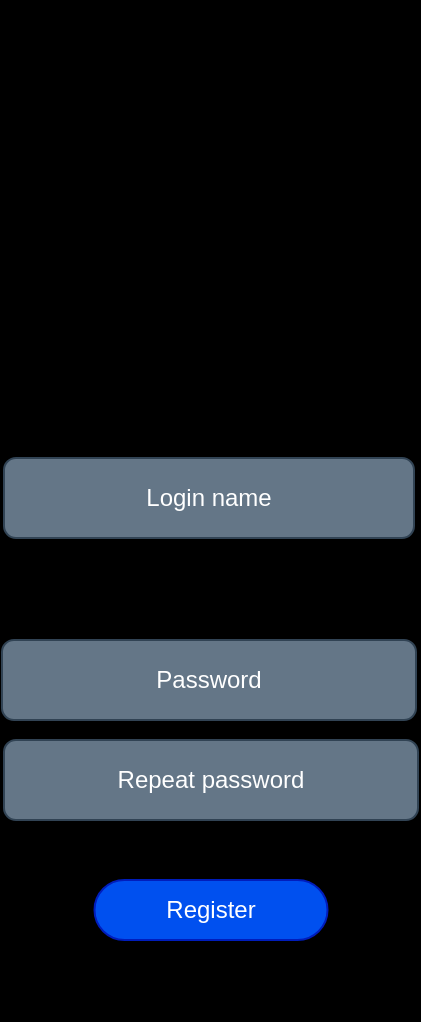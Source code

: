 <mxfile version="19.0.3" type="device" pages="10"><diagram name="Register" id="f1b7ffb7-ca1e-a977-7cf5-a751b3c06c05"><mxGraphModel dx="2060" dy="1215" grid="0" gridSize="10" guides="1" tooltips="1" connect="1" arrows="1" fold="1" page="1" pageScale="1" pageWidth="290" pageHeight="637" background="#000000" math="0" shadow="0"><root><mxCell id="0"/><mxCell id="1" parent="0"/><mxCell id="4VaZfVNY3p9kfG_pvs17-61" value="Login name" style="rounded=1;whiteSpace=wrap;html=1;fillColor=#647687;fontColor=#ffffff;strokeColor=#314354;" parent="1" vertex="1"><mxGeometry x="43" y="279" width="205" height="40" as="geometry"/></mxCell><UserObject label="" link="https://www.iconfinder.com/icons/5986146/check_checklist_coronavirus_document_list_icon" id="4VaZfVNY3p9kfG_pvs17-62"><mxCell style="shape=image;verticalLabelPosition=bottom;labelBackgroundColor=default;verticalAlign=top;aspect=fixed;imageAspect=0;image=https://cdn0.iconfinder.com/data/icons/coronavirus-33/512/checklist-check-list-document-coronavirus-512.png;" parent="1" vertex="1"><mxGeometry x="75" y="50" width="140" height="140" as="geometry"/></mxCell></UserObject><mxCell id="4VaZfVNY3p9kfG_pvs17-63" value="Register account" style="text;html=1;align=center;verticalAlign=middle;resizable=0;points=[];autosize=1;strokeColor=none;fillColor=none;fontSize=24;" parent="1" vertex="1"><mxGeometry x="45" y="235" width="200" height="30" as="geometry"/></mxCell><mxCell id="4VaZfVNY3p9kfG_pvs17-64" value="Password" style="rounded=1;whiteSpace=wrap;html=1;fillColor=#647687;fontColor=#ffffff;strokeColor=#314354;" parent="1" vertex="1"><mxGeometry x="42" y="370" width="207" height="40" as="geometry"/></mxCell><mxCell id="4VaZfVNY3p9kfG_pvs17-65" value="Repeat password" style="rounded=1;whiteSpace=wrap;html=1;fillColor=#647687;fontColor=#ffffff;strokeColor=#314354;" parent="1" vertex="1"><mxGeometry x="43" y="420" width="207" height="40" as="geometry"/></mxCell><UserObject label="Already a member?" link="data:page/id,wqAZVutIdEErJRL58V77" id="wTvUxpb9cQaAkXW8BCd3-1"><mxCell style="text;html=1;align=center;verticalAlign=middle;resizable=0;points=[];autosize=1;strokeColor=none;fillColor=none;" parent="1" vertex="1"><mxGeometry x="86.5" y="540" width="120" height="20" as="geometry"/></mxCell></UserObject><UserObject label="Register" link="data:page/id,82uY0OZjLewCSGIRpiWL" id="6vusAtVI9ezJtEnh0tRu-1"><mxCell style="rounded=1;whiteSpace=wrap;html=1;glass=0;fontSize=12;arcSize=50;fillColor=#0050ef;strokeColor=#001DBC;fontColor=#ffffff;" parent="1" vertex="1"><mxGeometry x="88.25" y="490" width="116.5" height="30" as="geometry"/></mxCell></UserObject></root></mxGraphModel></diagram><diagram name="Login" id="wqAZVutIdEErJRL58V77"><mxGraphModel dx="2060" dy="1215" grid="0" gridSize="10" guides="1" tooltips="1" connect="1" arrows="1" fold="1" page="1" pageScale="1" pageWidth="290" pageHeight="637" background="#000000" math="0" shadow="0"><root><mxCell id="S3-SkNArhUhjxra1xz4Y-0"/><mxCell id="S3-SkNArhUhjxra1xz4Y-1" parent="S3-SkNArhUhjxra1xz4Y-0"/><mxCell id="S3-SkNArhUhjxra1xz4Y-2" value="Login name" style="rounded=1;whiteSpace=wrap;html=1;fillColor=#647687;fontColor=#ffffff;strokeColor=#314354;" parent="S3-SkNArhUhjxra1xz4Y-1" vertex="1"><mxGeometry x="43" y="279" width="205" height="40" as="geometry"/></mxCell><UserObject label="" link="https://www.iconfinder.com/icons/5986146/check_checklist_coronavirus_document_list_icon" id="S3-SkNArhUhjxra1xz4Y-3"><mxCell style="shape=image;verticalLabelPosition=bottom;labelBackgroundColor=default;verticalAlign=top;aspect=fixed;imageAspect=0;image=https://cdn0.iconfinder.com/data/icons/coronavirus-33/512/checklist-check-list-document-coronavirus-512.png;" parent="S3-SkNArhUhjxra1xz4Y-1" vertex="1"><mxGeometry x="75" y="50" width="140" height="140" as="geometry"/></mxCell></UserObject><mxCell id="S3-SkNArhUhjxra1xz4Y-4" value="Login" style="text;html=1;align=center;verticalAlign=middle;resizable=0;points=[];autosize=1;strokeColor=none;fillColor=none;fontSize=24;" parent="S3-SkNArhUhjxra1xz4Y-1" vertex="1"><mxGeometry x="110" y="235" width="70" height="30" as="geometry"/></mxCell><mxCell id="S3-SkNArhUhjxra1xz4Y-5" value="Password" style="rounded=1;whiteSpace=wrap;html=1;fillColor=#647687;fontColor=#ffffff;strokeColor=#314354;" parent="S3-SkNArhUhjxra1xz4Y-1" vertex="1"><mxGeometry x="42" y="370" width="207" height="40" as="geometry"/></mxCell><UserObject label="Register account" link="data:page/id,f1b7ffb7-ca1e-a977-7cf5-a751b3c06c05" id="i9H2s_aOzgy3o2JmEr6c-0"><mxCell style="text;html=1;align=center;verticalAlign=middle;resizable=0;points=[];autosize=1;strokeColor=none;fillColor=none;fontColor=#E6E6E6;" parent="S3-SkNArhUhjxra1xz4Y-1" vertex="1"><mxGeometry x="91.5" y="540" width="110" height="20" as="geometry"/></mxCell></UserObject><UserObject label="Sign in" link="data:page/id,82uY0OZjLewCSGIRpiWL" id="w3PSVhH_DLgW6p4ShjQ8-0"><mxCell style="rounded=1;whiteSpace=wrap;html=1;glass=0;fontSize=12;arcSize=50;fillColor=#0050ef;strokeColor=#001DBC;fontColor=#ffffff;" parent="S3-SkNArhUhjxra1xz4Y-1" vertex="1"><mxGeometry x="88.25" y="490" width="116.5" height="30" as="geometry"/></mxCell></UserObject></root></mxGraphModel></diagram><diagram id="82uY0OZjLewCSGIRpiWL" name="Open tasks"><mxGraphModel dx="1177" dy="694" grid="1" gridSize="10" guides="1" tooltips="1" connect="1" arrows="1" fold="1" page="1" pageScale="1" pageWidth="290" pageHeight="637" background="#000000" math="0" shadow="0"><root><mxCell id="0"/><mxCell id="1" parent="0"/><mxCell id="dCaLDHi99OMWnCyqUiqf-4" value="To do" style="text;html=1;align=center;verticalAlign=middle;resizable=0;points=[];autosize=1;fontSize=24;fontColor=#FFFFFF;" parent="1" vertex="1"><mxGeometry x="28" y="30" width="70" height="30" as="geometry"/></mxCell><UserObject label="" link="data:page/id,CEWCMIMXqPmpmNLoTTmm" id="dcgZONzqfZqN-Va8gDPu-35"><mxCell style="group" parent="1" connectable="0" vertex="1"><mxGeometry x="220" y="540" width="50" height="50" as="geometry"/></mxCell></UserObject><mxCell id="dcgZONzqfZqN-Va8gDPu-27" value="" style="ellipse;whiteSpace=wrap;html=1;fontSize=12;fillColor=#b1ddf0;strokeColor=none;" parent="dcgZONzqfZqN-Va8gDPu-35" vertex="1"><mxGeometry width="50" height="50" as="geometry"/></mxCell><mxCell id="dcgZONzqfZqN-Va8gDPu-28" value="" style="shape=cross;whiteSpace=wrap;html=1;fontSize=12;size=0.145;strokeColor=none;fillColor=#000000;" parent="dcgZONzqfZqN-Va8gDPu-35" vertex="1"><mxGeometry x="5" y="5" width="40" height="40" as="geometry"/></mxCell><UserObject label="" link="data:page/id,mRacANHj2-Ex4I-pRQsT" id="E8qii-5N2Fgu4Yb0yNkS-2"><mxCell style="group;" parent="1" connectable="0" vertex="1"><mxGeometry x="220" y="480" width="55" height="50" as="geometry"/></mxCell></UserObject><mxCell id="E8qii-5N2Fgu4Yb0yNkS-3" value="" style="ellipse;whiteSpace=wrap;html=1;fontSize=12;fillColor=#b1ddf0;strokeColor=none;" parent="E8qii-5N2Fgu4Yb0yNkS-2" vertex="1"><mxGeometry width="50" height="50" as="geometry"/></mxCell><mxCell id="asgM01h2jz89A3FHCplD-1" value="" style="sketch=0;aspect=fixed;pointerEvents=1;shadow=0;dashed=0;html=1;strokeColor=none;labelPosition=center;verticalLabelPosition=bottom;verticalAlign=top;align=center;fillColor=#000000;shape=mxgraph.mscae.enterprise.filter;rounded=0;" parent="E8qii-5N2Fgu4Yb0yNkS-2" vertex="1"><mxGeometry x="5" y="11" width="40" height="36" as="geometry"/></mxCell><mxCell id="keMmbAy697L17TjMUa1c-2" value="" style="group" parent="1" vertex="1" connectable="0"><mxGeometry y="70" width="290" height="50" as="geometry"/></mxCell><mxCell id="dCaLDHi99OMWnCyqUiqf-2" value="" style="rounded=1;whiteSpace=wrap;html=1;fontSize=24;fillColor=#647687;fontColor=#ffffff;strokeColor=none;arcSize=0;" parent="keMmbAy697L17TjMUa1c-2" vertex="1"><mxGeometry width="290" height="50" as="geometry"/></mxCell><mxCell id="dCaLDHi99OMWnCyqUiqf-6" value="Task task task" style="text;html=1;align=center;verticalAlign=middle;whiteSpace=wrap;rounded=0;fontSize=24;fontColor=#E6E6E6;" parent="keMmbAy697L17TjMUa1c-2" vertex="1"><mxGeometry x="40" width="180" height="30" as="geometry"/></mxCell><mxCell id="dCaLDHi99OMWnCyqUiqf-9" value="&lt;font style=&quot;font-size: 12px;&quot;&gt;HH:MM&amp;nbsp; &amp;nbsp;01/MM/YYYY&lt;/font&gt;" style="text;html=1;strokeColor=none;fillColor=none;align=center;verticalAlign=bottom;whiteSpace=wrap;rounded=0;fontSize=24;fontColor=#CCCCCC;" parent="keMmbAy697L17TjMUa1c-2" vertex="1"><mxGeometry x="48" y="20" width="140" height="30" as="geometry"/></mxCell><mxCell id="dcgZONzqfZqN-Va8gDPu-21" value="" style="rounded=1;whiteSpace=wrap;html=1;fontSize=12;strokeColor=none;fillColor=#CCCCCC;" parent="keMmbAy697L17TjMUa1c-2" vertex="1"><mxGeometry x="10" y="5" width="38" height="40" as="geometry"/></mxCell><mxCell id="V0YDDsZLubtkgq4yUWb2-1" value="Label 1" style="shape=step;perimeter=stepPerimeter;whiteSpace=wrap;html=1;fixedSize=1;size=10.0;strokeColor=none;" parent="keMmbAy697L17TjMUa1c-2" vertex="1"><mxGeometry x="199" y="25" width="79" height="20" as="geometry"/></mxCell><mxCell id="keMmbAy697L17TjMUa1c-9" value="" style="group;fillColor=#647687;fontColor=#ffffff;strokeColor=none;" parent="1" vertex="1" connectable="0"><mxGeometry y="130" width="290" height="50" as="geometry"/></mxCell><UserObject label="" link="data:page/id,-k93GNDNYamZDdcGhqHZ" id="dcgZONzqfZqN-Va8gDPu-22"><mxCell style="rounded=1;whiteSpace=wrap;html=1;fontSize=24;fillColor=#647687;fontColor=#ffffff;strokeColor=none;arcSize=0;" parent="keMmbAy697L17TjMUa1c-9" vertex="1"><mxGeometry width="290" height="50" as="geometry"/></mxCell></UserObject><mxCell id="dcgZONzqfZqN-Va8gDPu-23" value="Task task task" style="text;html=1;strokeColor=none;fillColor=none;align=center;verticalAlign=middle;whiteSpace=wrap;rounded=0;fontSize=24;fontColor=#E6E6E6;" parent="keMmbAy697L17TjMUa1c-9" vertex="1"><mxGeometry x="40" width="180" height="30" as="geometry"/></mxCell><mxCell id="dcgZONzqfZqN-Va8gDPu-24" value="&lt;font style=&quot;font-size: 12px;&quot;&gt;HH:MM&amp;nbsp; &amp;nbsp;02/MM/YYYY&lt;/font&gt;" style="text;html=1;strokeColor=none;fillColor=none;align=center;verticalAlign=bottom;whiteSpace=wrap;rounded=0;fontSize=24;fontColor=#CCCCCC;" parent="keMmbAy697L17TjMUa1c-9" vertex="1"><mxGeometry x="48" y="20" width="140" height="30" as="geometry"/></mxCell><mxCell id="dcgZONzqfZqN-Va8gDPu-25" value="" style="rounded=1;whiteSpace=wrap;html=1;fontSize=12;strokeColor=none;fillColor=#CCCCCC;" parent="keMmbAy697L17TjMUa1c-9" vertex="1"><mxGeometry x="10" y="5" width="38" height="40" as="geometry"/></mxCell><mxCell id="V0YDDsZLubtkgq4yUWb2-2" value="Label 2" style="shape=step;perimeter=stepPerimeter;whiteSpace=wrap;html=1;fixedSize=1;size=10.0;strokeColor=none;" parent="keMmbAy697L17TjMUa1c-9" vertex="1"><mxGeometry x="201" y="25" width="79" height="20" as="geometry"/></mxCell><mxCell id="dcgZONzqfZqN-Va8gDPu-34" value="" style="rounded=1;whiteSpace=wrap;html=1;fontSize=12;arcSize=50;fillColor=#B3B3B3;fontColor=#333333;strokeColor=none;opacity=80;" parent="1" vertex="1"><mxGeometry x="280" y="110" width="5" height="300" as="geometry"/></mxCell><mxCell id="U7xBpdvOg1yClt1idrQw-1" value="To do" style="rounded=0;whiteSpace=wrap;html=1;" parent="1" vertex="1"><mxGeometry y="610" width="150" height="27" as="geometry"/></mxCell><mxCell id="U7xBpdvOg1yClt1idrQw-2" value="Completed" style="rounded=0;whiteSpace=wrap;html=1;" parent="1" vertex="1"><mxGeometry x="145" y="610" width="145" height="27" as="geometry"/></mxCell><UserObject label="" link="data:page/id,wqAZVutIdEErJRL58V77" id="jHlFjaKFYBm4rK5cTGvs-1"><mxCell style="shape=singleArrow;direction=west;whiteSpace=wrap;html=1;arrowWidth=0.36;arrowSize=0.636;" vertex="1" parent="1"><mxGeometry x="253" y="10" width="22" height="30" as="geometry"/></mxCell></UserObject></root></mxGraphModel></diagram><diagram name="Open Tasks, filtered" id="yrDCq1mIx9B0TknIkDWQ"><mxGraphModel dx="2060" dy="1215" grid="1" gridSize="10" guides="1" tooltips="1" connect="1" arrows="1" fold="1" page="1" pageScale="1" pageWidth="290" pageHeight="637" background="#000000" math="0" shadow="0"><root><mxCell id="h_nRmRgbFbdzGRvUYFn1-0"/><mxCell id="h_nRmRgbFbdzGRvUYFn1-1" parent="h_nRmRgbFbdzGRvUYFn1-0"/><mxCell id="h_nRmRgbFbdzGRvUYFn1-2" value="To do" style="text;html=1;align=center;verticalAlign=middle;resizable=0;points=[];autosize=1;fontSize=24;fontColor=#FFFFFF;" parent="h_nRmRgbFbdzGRvUYFn1-1" vertex="1"><mxGeometry x="28" y="30" width="70" height="30" as="geometry"/></mxCell><UserObject label="" link="data:page/id,CEWCMIMXqPmpmNLoTTmm" id="h_nRmRgbFbdzGRvUYFn1-4"><mxCell style="group" parent="h_nRmRgbFbdzGRvUYFn1-1" connectable="0" vertex="1"><mxGeometry x="220" y="540" width="50" height="50" as="geometry"/></mxCell></UserObject><mxCell id="h_nRmRgbFbdzGRvUYFn1-5" value="" style="ellipse;whiteSpace=wrap;html=1;fontSize=12;fillColor=#b1ddf0;strokeColor=none;" parent="h_nRmRgbFbdzGRvUYFn1-4" vertex="1"><mxGeometry width="50" height="50" as="geometry"/></mxCell><mxCell id="h_nRmRgbFbdzGRvUYFn1-6" value="" style="shape=cross;whiteSpace=wrap;html=1;fontSize=12;size=0.145;strokeColor=none;fillColor=#000000;" parent="h_nRmRgbFbdzGRvUYFn1-4" vertex="1"><mxGeometry x="5" y="5" width="40" height="40" as="geometry"/></mxCell><UserObject label="" link="data:page/id,mRacANHj2-Ex4I-pRQsT" id="h_nRmRgbFbdzGRvUYFn1-7"><mxCell style="group;" parent="h_nRmRgbFbdzGRvUYFn1-1" connectable="0" vertex="1"><mxGeometry x="220" y="480" width="55" height="50" as="geometry"/></mxCell></UserObject><mxCell id="h_nRmRgbFbdzGRvUYFn1-8" value="" style="ellipse;whiteSpace=wrap;html=1;fontSize=12;fillColor=#b1ddf0;strokeColor=none;" parent="h_nRmRgbFbdzGRvUYFn1-7" vertex="1"><mxGeometry width="50" height="50" as="geometry"/></mxCell><mxCell id="h_nRmRgbFbdzGRvUYFn1-9" value="" style="sketch=0;aspect=fixed;pointerEvents=1;shadow=0;dashed=0;html=1;strokeColor=none;labelPosition=center;verticalLabelPosition=bottom;verticalAlign=top;align=center;fillColor=#000000;shape=mxgraph.mscae.enterprise.filter;rounded=0;" parent="h_nRmRgbFbdzGRvUYFn1-7" vertex="1"><mxGeometry x="5" y="11" width="40" height="36" as="geometry"/></mxCell><mxCell id="h_nRmRgbFbdzGRvUYFn1-11" value="" style="group" parent="h_nRmRgbFbdzGRvUYFn1-1" vertex="1" connectable="0"><mxGeometry y="70" width="290" height="50" as="geometry"/></mxCell><mxCell id="h_nRmRgbFbdzGRvUYFn1-12" value="" style="rounded=1;whiteSpace=wrap;html=1;fontSize=24;fillColor=#647687;fontColor=#ffffff;strokeColor=none;arcSize=0;" parent="h_nRmRgbFbdzGRvUYFn1-11" vertex="1"><mxGeometry width="290" height="50" as="geometry"/></mxCell><mxCell id="h_nRmRgbFbdzGRvUYFn1-13" value="Task task task" style="text;html=1;align=center;verticalAlign=middle;whiteSpace=wrap;rounded=0;fontSize=24;fontColor=#E6E6E6;" parent="h_nRmRgbFbdzGRvUYFn1-11" vertex="1"><mxGeometry x="40" width="180" height="30" as="geometry"/></mxCell><mxCell id="h_nRmRgbFbdzGRvUYFn1-14" value="&lt;font style=&quot;font-size: 12px;&quot;&gt;HH:MM&amp;nbsp; &amp;nbsp;01/MM/YYYY&lt;/font&gt;" style="text;html=1;strokeColor=none;fillColor=none;align=center;verticalAlign=bottom;whiteSpace=wrap;rounded=0;fontSize=24;fontColor=#CCCCCC;" parent="h_nRmRgbFbdzGRvUYFn1-11" vertex="1"><mxGeometry x="48" y="20" width="140" height="30" as="geometry"/></mxCell><mxCell id="h_nRmRgbFbdzGRvUYFn1-15" value="" style="rounded=1;whiteSpace=wrap;html=1;fontSize=12;strokeColor=none;fillColor=#CCCCCC;" parent="h_nRmRgbFbdzGRvUYFn1-11" vertex="1"><mxGeometry x="10" y="5" width="38" height="40" as="geometry"/></mxCell><mxCell id="h_nRmRgbFbdzGRvUYFn1-16" value="Label 3" style="shape=step;perimeter=stepPerimeter;whiteSpace=wrap;html=1;fixedSize=1;size=10.0;strokeColor=none;" parent="h_nRmRgbFbdzGRvUYFn1-11" vertex="1"><mxGeometry x="199" y="25" width="79" height="20" as="geometry"/></mxCell><mxCell id="h_nRmRgbFbdzGRvUYFn1-24" value="" style="group;fillColor=#647687;fontColor=#ffffff;strokeColor=none;" parent="h_nRmRgbFbdzGRvUYFn1-1" vertex="1" connectable="0"><mxGeometry y="130" width="290" height="50" as="geometry"/></mxCell><UserObject label="" link="data:page/id,-k93GNDNYamZDdcGhqHZ" id="h_nRmRgbFbdzGRvUYFn1-25"><mxCell style="rounded=1;whiteSpace=wrap;html=1;fontSize=24;fillColor=#647687;fontColor=#ffffff;strokeColor=none;arcSize=0;" parent="h_nRmRgbFbdzGRvUYFn1-24" vertex="1"><mxGeometry width="290" height="50" as="geometry"/></mxCell></UserObject><mxCell id="h_nRmRgbFbdzGRvUYFn1-26" value="Task task task" style="text;html=1;strokeColor=none;fillColor=none;align=center;verticalAlign=middle;whiteSpace=wrap;rounded=0;fontSize=24;fontColor=#E6E6E6;" parent="h_nRmRgbFbdzGRvUYFn1-24" vertex="1"><mxGeometry x="40" width="180" height="30" as="geometry"/></mxCell><mxCell id="h_nRmRgbFbdzGRvUYFn1-27" value="&lt;font style=&quot;font-size: 12px;&quot;&gt;HH:MM&amp;nbsp; &amp;nbsp;02/MM/YYYY&lt;/font&gt;" style="text;html=1;strokeColor=none;fillColor=none;align=center;verticalAlign=bottom;whiteSpace=wrap;rounded=0;fontSize=24;fontColor=#CCCCCC;" parent="h_nRmRgbFbdzGRvUYFn1-24" vertex="1"><mxGeometry x="48" y="20" width="140" height="30" as="geometry"/></mxCell><mxCell id="h_nRmRgbFbdzGRvUYFn1-28" value="" style="rounded=1;whiteSpace=wrap;html=1;fontSize=12;strokeColor=none;fillColor=#CCCCCC;" parent="h_nRmRgbFbdzGRvUYFn1-24" vertex="1"><mxGeometry x="10" y="5" width="38" height="40" as="geometry"/></mxCell><mxCell id="h_nRmRgbFbdzGRvUYFn1-29" value="Label 3" style="shape=step;perimeter=stepPerimeter;whiteSpace=wrap;html=1;fixedSize=1;size=10.0;strokeColor=none;" parent="h_nRmRgbFbdzGRvUYFn1-24" vertex="1"><mxGeometry x="201" y="25" width="79" height="20" as="geometry"/></mxCell><mxCell id="h_nRmRgbFbdzGRvUYFn1-30" value="" style="rounded=1;whiteSpace=wrap;html=1;fontSize=12;arcSize=50;fillColor=#B3B3B3;fontColor=#333333;strokeColor=none;opacity=80;" parent="h_nRmRgbFbdzGRvUYFn1-1" vertex="1"><mxGeometry x="280" y="110" width="5" height="300" as="geometry"/></mxCell><mxCell id="h_nRmRgbFbdzGRvUYFn1-31" value="To do" style="rounded=0;whiteSpace=wrap;html=1;" parent="h_nRmRgbFbdzGRvUYFn1-1" vertex="1"><mxGeometry y="610" width="150" height="27" as="geometry"/></mxCell><mxCell id="h_nRmRgbFbdzGRvUYFn1-32" value="Completed" style="rounded=0;whiteSpace=wrap;html=1;" parent="h_nRmRgbFbdzGRvUYFn1-1" vertex="1"><mxGeometry x="145" y="610" width="145" height="27" as="geometry"/></mxCell><mxCell id="uumSVD4mcS-Eovo44WNt-0" value="" style="strokeWidth=1;shadow=0;dashed=0;align=center;html=1;shape=mxgraph.mockup.forms.rrect;rSize=0;recursiveResize=0;rounded=1;glass=0;fillStyle=hachure;fontSize=12;" parent="h_nRmRgbFbdzGRvUYFn1-1" vertex="1"><mxGeometry x="104" y="360" width="150" height="120" as="geometry"/></mxCell><mxCell id="uumSVD4mcS-Eovo44WNt-1" value="Label 1" style="shape=ellipse;rSize=0;fillColor=#eeeeee;strokeColor=#999999;gradientColor=#cccccc;html=1;align=left;spacingLeft=4;fontSize=17;fontColor=#666666;labelPosition=right;rounded=1;shadow=0;glass=0;fillStyle=hachure;" parent="uumSVD4mcS-Eovo44WNt-0" vertex="1"><mxGeometry x="8" y="7.5" width="15" height="15" as="geometry"/></mxCell><mxCell id="uumSVD4mcS-Eovo44WNt-2" value="Label 2" style="shape=ellipse;rSize=0;fillColor=#eeeeee;strokeColor=#999999;gradientColor=#cccccc;html=1;align=left;spacingLeft=4;fontSize=17;fontColor=#666666;labelPosition=right;rounded=1;shadow=0;glass=0;fillStyle=hachure;" parent="uumSVD4mcS-Eovo44WNt-0" vertex="1"><mxGeometry x="8" y="37.5" width="15" height="15" as="geometry"/></mxCell><mxCell id="uumSVD4mcS-Eovo44WNt-3" value="Label 3" style="shape=ellipse;rSize=0;fillColor=#aaaaaa;strokeColor=#444444;gradientColor=#666666;html=1;align=left;spacingLeft=4;fontSize=17;fontColor=#008cff;labelPosition=right;rounded=1;shadow=0;glass=0;fillStyle=hachure;" parent="uumSVD4mcS-Eovo44WNt-0" vertex="1"><mxGeometry x="8" y="67.5" width="15" height="15" as="geometry"/></mxCell><mxCell id="uumSVD4mcS-Eovo44WNt-4" value="" style="shape=ellipse;fillColor=#444444;strokeColor=none;html=1;rounded=1;shadow=0;glass=0;fillStyle=hachure;fontSize=12;" parent="uumSVD4mcS-Eovo44WNt-3" vertex="1"><mxGeometry x="3" y="3" width="9" height="9" as="geometry"/></mxCell><mxCell id="uumSVD4mcS-Eovo44WNt-5" value="Label 4" style="shape=ellipse;rSize=0;fillColor=#eeeeee;strokeColor=#999999;gradientColor=#cccccc;html=1;align=left;spacingLeft=4;fontSize=17;fontColor=#666666;labelPosition=right;rounded=1;shadow=0;glass=0;fillStyle=hachure;" parent="uumSVD4mcS-Eovo44WNt-0" vertex="1"><mxGeometry x="8" y="97.5" width="15" height="15" as="geometry"/></mxCell><UserObject label="" id="XeJMDw-yrQ-epzrtWe_F-0"><mxCell style="shape=singleArrow;direction=west;whiteSpace=wrap;html=1;arrowWidth=0.36;arrowSize=0.636;" vertex="1" parent="h_nRmRgbFbdzGRvUYFn1-1"><mxGeometry x="253" y="10" width="22" height="30" as="geometry"/></mxCell></UserObject></root></mxGraphModel></diagram><diagram name="Completed tasks" id="kkA4cKRUi0ujp-175OiE"><mxGraphModel dx="2060" dy="1215" grid="1" gridSize="10" guides="1" tooltips="1" connect="1" arrows="1" fold="1" page="1" pageScale="1" pageWidth="290" pageHeight="637" background="#000000" math="0" shadow="0"><root><mxCell id="Fop6Gy6VjkkiOeTfcrc4-0"/><mxCell id="Fop6Gy6VjkkiOeTfcrc4-1" parent="Fop6Gy6VjkkiOeTfcrc4-0"/><UserObject label="" link="data:page/id,CEWCMIMXqPmpmNLoTTmm" id="Fop6Gy6VjkkiOeTfcrc4-4"><mxCell style="group" parent="Fop6Gy6VjkkiOeTfcrc4-1" connectable="0" vertex="1"><mxGeometry x="220" y="540" width="50" height="50" as="geometry"/></mxCell></UserObject><mxCell id="Fop6Gy6VjkkiOeTfcrc4-5" value="" style="ellipse;whiteSpace=wrap;html=1;fontSize=12;fillColor=#b1ddf0;strokeColor=none;" parent="Fop6Gy6VjkkiOeTfcrc4-4" vertex="1"><mxGeometry width="50" height="50" as="geometry"/></mxCell><mxCell id="Fop6Gy6VjkkiOeTfcrc4-6" value="" style="shape=cross;whiteSpace=wrap;html=1;fontSize=12;size=0.145;strokeColor=none;fillColor=#000000;" parent="Fop6Gy6VjkkiOeTfcrc4-4" vertex="1"><mxGeometry x="5" y="5" width="40" height="40" as="geometry"/></mxCell><UserObject label="" link="data:page/id,mRacANHj2-Ex4I-pRQsT" id="Fop6Gy6VjkkiOeTfcrc4-7"><mxCell style="group;" parent="Fop6Gy6VjkkiOeTfcrc4-1" connectable="0" vertex="1"><mxGeometry x="220" y="480" width="55" height="50" as="geometry"/></mxCell></UserObject><mxCell id="Fop6Gy6VjkkiOeTfcrc4-8" value="" style="ellipse;whiteSpace=wrap;html=1;fontSize=12;fillColor=#b1ddf0;strokeColor=none;" parent="Fop6Gy6VjkkiOeTfcrc4-7" vertex="1"><mxGeometry width="50" height="50" as="geometry"/></mxCell><mxCell id="Fop6Gy6VjkkiOeTfcrc4-9" value="" style="sketch=0;aspect=fixed;pointerEvents=1;shadow=0;dashed=0;html=1;strokeColor=none;labelPosition=center;verticalLabelPosition=bottom;verticalAlign=top;align=center;fillColor=#000000;shape=mxgraph.mscae.enterprise.filter;rounded=0;" parent="Fop6Gy6VjkkiOeTfcrc4-7" vertex="1"><mxGeometry x="5" y="11" width="40" height="36" as="geometry"/></mxCell><mxCell id="Fop6Gy6VjkkiOeTfcrc4-10" value="Done" style="text;html=1;align=left;verticalAlign=middle;resizable=0;points=[];autosize=1;strokeColor=none;fillColor=none;fontSize=24;fontColor=#FFFFFF;" parent="Fop6Gy6VjkkiOeTfcrc4-1" vertex="1"><mxGeometry x="30" y="32" width="70" height="30" as="geometry"/></mxCell><mxCell id="Fop6Gy6VjkkiOeTfcrc4-17" value="" style="group;fillColor=#FFFFFF;strokeColor=none;gradientColor=none;" parent="Fop6Gy6VjkkiOeTfcrc4-1" vertex="1" connectable="0"><mxGeometry y="71" width="290" height="50" as="geometry"/></mxCell><mxCell id="Fop6Gy6VjkkiOeTfcrc4-18" value="" style="rounded=1;whiteSpace=wrap;html=1;fontSize=24;arcSize=0;fillColor=#647687;strokeColor=none;fontColor=#ffffff;" parent="Fop6Gy6VjkkiOeTfcrc4-17" vertex="1"><mxGeometry width="290" height="50" as="geometry"/></mxCell><mxCell id="Fop6Gy6VjkkiOeTfcrc4-19" value="Task task task" style="text;html=1;strokeColor=none;fillColor=none;align=center;verticalAlign=middle;whiteSpace=wrap;rounded=0;fontSize=24;fontColor=#E6E6E6;" parent="Fop6Gy6VjkkiOeTfcrc4-17" vertex="1"><mxGeometry x="40" width="180" height="30" as="geometry"/></mxCell><mxCell id="Fop6Gy6VjkkiOeTfcrc4-20" value="&lt;font style=&quot;font-size: 12px;&quot;&gt;HH:MM&amp;nbsp; &amp;nbsp;01/MM/YYYY&lt;/font&gt;" style="text;html=1;strokeColor=none;fillColor=none;align=center;verticalAlign=bottom;whiteSpace=wrap;rounded=0;fontSize=24;fontColor=#CCCCCC;" parent="Fop6Gy6VjkkiOeTfcrc4-17" vertex="1"><mxGeometry x="48" y="20" width="140" height="30" as="geometry"/></mxCell><mxCell id="Fop6Gy6VjkkiOeTfcrc4-21" value="" style="rounded=1;whiteSpace=wrap;html=1;fontSize=12;strokeColor=none;fillColor=#CCCCCC;" parent="Fop6Gy6VjkkiOeTfcrc4-17" vertex="1"><mxGeometry x="10" y="5" width="38" height="40" as="geometry"/></mxCell><mxCell id="Fop6Gy6VjkkiOeTfcrc4-22" value="" style="verticalLabelPosition=bottom;verticalAlign=top;html=1;shape=mxgraph.basic.tick;strokeColor=default;fillColor=default;" parent="Fop6Gy6VjkkiOeTfcrc4-17" vertex="1"><mxGeometry x="12" y="8.5" width="34" height="33" as="geometry"/></mxCell><mxCell id="Fop6Gy6VjkkiOeTfcrc4-23" value="Label 1" style="shape=step;perimeter=stepPerimeter;whiteSpace=wrap;html=1;fixedSize=1;size=10.0;strokeColor=none;" parent="Fop6Gy6VjkkiOeTfcrc4-17" vertex="1"><mxGeometry x="202" y="25" width="79" height="20" as="geometry"/></mxCell><mxCell id="Fop6Gy6VjkkiOeTfcrc4-30" value="" style="rounded=1;whiteSpace=wrap;html=1;fontSize=12;arcSize=50;fillColor=#B3B3B3;fontColor=#333333;strokeColor=none;opacity=80;" parent="Fop6Gy6VjkkiOeTfcrc4-1" vertex="1"><mxGeometry x="280" y="110" width="5" height="300" as="geometry"/></mxCell><mxCell id="Fop6Gy6VjkkiOeTfcrc4-31" value="To do" style="rounded=0;whiteSpace=wrap;html=1;" parent="Fop6Gy6VjkkiOeTfcrc4-1" vertex="1"><mxGeometry y="610" width="150" height="27" as="geometry"/></mxCell><mxCell id="Fop6Gy6VjkkiOeTfcrc4-32" value="Completed" style="rounded=0;whiteSpace=wrap;html=1;" parent="Fop6Gy6VjkkiOeTfcrc4-1" vertex="1"><mxGeometry x="145" y="610" width="145" height="27" as="geometry"/></mxCell><UserObject label="" id="hFk8NyMzGeCnkFFZnxps-0"><mxCell style="shape=singleArrow;direction=west;whiteSpace=wrap;html=1;arrowWidth=0.36;arrowSize=0.636;" vertex="1" parent="Fop6Gy6VjkkiOeTfcrc4-1"><mxGeometry x="253" y="10" width="22" height="30" as="geometry"/></mxCell></UserObject></root></mxGraphModel></diagram><diagram name="Opened task" id="ZWHsjb4s-t4iZV7HLMSb"><mxGraphModel dx="2060" dy="1215" grid="0" gridSize="10" guides="1" tooltips="1" connect="1" arrows="1" fold="1" page="1" pageScale="1" pageWidth="290" pageHeight="637" background="#000000" math="0" shadow="0"><root><mxCell id="fNMEbgMgbkh154THv9O0-0"/><mxCell id="fNMEbgMgbkh154THv9O0-1" parent="fNMEbgMgbkh154THv9O0-0"/><mxCell id="fNMEbgMgbkh154THv9O0-2" value="Task" style="text;html=1;align=center;verticalAlign=middle;resizable=0;points=[];autosize=1;fontSize=24;fontColor=#FFFFFF;" parent="fNMEbgMgbkh154THv9O0-1" vertex="1"><mxGeometry x="34" y="29" width="59" height="33" as="geometry"/></mxCell><mxCell id="fNMEbgMgbkh154THv9O0-11" value="" style="group;verticalAlign=top;" parent="fNMEbgMgbkh154THv9O0-1" vertex="1" connectable="0"><mxGeometry y="70" width="290" height="487" as="geometry"/></mxCell><mxCell id="fNMEbgMgbkh154THv9O0-12" value="" style="rounded=1;whiteSpace=wrap;html=1;fontSize=24;fillColor=#647687;fontColor=#ffffff;strokeColor=none;arcSize=0;" parent="fNMEbgMgbkh154THv9O0-11" vertex="1"><mxGeometry width="290" height="241" as="geometry"/></mxCell><mxCell id="fNMEbgMgbkh154THv9O0-13" value="Task task task" style="text;html=1;align=center;verticalAlign=middle;whiteSpace=wrap;rounded=0;fontSize=24;fontColor=#E6E6E6;" parent="fNMEbgMgbkh154THv9O0-11" vertex="1"><mxGeometry x="40" width="180" height="30" as="geometry"/></mxCell><mxCell id="fNMEbgMgbkh154THv9O0-14" value="&lt;font style=&quot;font-size: 12px;&quot;&gt;HH:MM&amp;nbsp; &amp;nbsp;01/MM/YYYY&lt;/font&gt;" style="text;html=1;strokeColor=none;fillColor=none;align=center;verticalAlign=bottom;whiteSpace=wrap;rounded=0;fontSize=24;fontColor=#CCCCCC;" parent="fNMEbgMgbkh154THv9O0-11" vertex="1"><mxGeometry x="48" y="20" width="140" height="30" as="geometry"/></mxCell><mxCell id="fNMEbgMgbkh154THv9O0-15" value="" style="rounded=1;whiteSpace=wrap;html=1;fontSize=12;strokeColor=none;fillColor=#CCCCCC;" parent="fNMEbgMgbkh154THv9O0-11" vertex="1"><mxGeometry x="10" y="5" width="38" height="40" as="geometry"/></mxCell><mxCell id="fNMEbgMgbkh154THv9O0-16" value="Label 1" style="shape=step;perimeter=stepPerimeter;whiteSpace=wrap;html=1;fixedSize=1;size=10.0;strokeColor=none;" parent="fNMEbgMgbkh154THv9O0-11" vertex="1"><mxGeometry x="196" y="25" width="79" height="20" as="geometry"/></mxCell><mxCell id="0aJfcAigakF-3zcfAQik-0" value="&lt;span style=&quot;&quot;&gt;Lorem ipsum dolor sit amet, consectetur adipiscing elit, sed do eiusmod tempor incididunt ut labore et dolore magna aliqua. Ut enim ad minim veniam, quis nostrud exercitation ullamco laboris nisi ut aliquip ex ea commodo consequat. Duis aute irure dolor in reprehenderit in voluptate velit esse cillum dolore eu fugiat nulla pariatur.&amp;nbsp;&lt;/span&gt;" style="text;html=1;strokeColor=none;fillColor=none;align=left;verticalAlign=top;whiteSpace=wrap;rounded=0;" parent="fNMEbgMgbkh154THv9O0-11" vertex="1"><mxGeometry x="14" y="65" width="262" height="108" as="geometry"/></mxCell><mxCell id="DEBUcd_bdarKQC3bwTib-0" value="Save" style="rounded=0;whiteSpace=wrap;html=1;" parent="fNMEbgMgbkh154THv9O0-11" vertex="1"><mxGeometry y="241" width="150" height="27" as="geometry"/></mxCell><mxCell id="DEBUcd_bdarKQC3bwTib-1" value="Cancel" style="rounded=0;whiteSpace=wrap;html=1;" parent="fNMEbgMgbkh154THv9O0-11" vertex="1"><mxGeometry x="145" y="241" width="145" height="27" as="geometry"/></mxCell><mxCell id="fNMEbgMgbkh154THv9O0-30" value="" style="rounded=1;whiteSpace=wrap;html=1;fontSize=12;arcSize=50;fillColor=#B3B3B3;fontColor=#333333;strokeColor=none;opacity=80;" parent="fNMEbgMgbkh154THv9O0-1" vertex="1"><mxGeometry x="280" y="110" width="5" height="300" as="geometry"/></mxCell></root></mxGraphModel></diagram><diagram name="Create/edit task" id="IGnu21XGOGnUkkNXj1fl"><mxGraphModel dx="2060" dy="1215" grid="0" gridSize="10" guides="1" tooltips="1" connect="1" arrows="1" fold="1" page="1" pageScale="1" pageWidth="290" pageHeight="637" background="#000000" math="0" shadow="0"><root><mxCell id="GR8Q3pDL56U98_RGWdOg-0"/><mxCell id="GR8Q3pDL56U98_RGWdOg-1" parent="GR8Q3pDL56U98_RGWdOg-0"/><mxCell id="GR8Q3pDL56U98_RGWdOg-2" value="Add task" style="text;html=1;align=left;verticalAlign=middle;resizable=0;points=[];autosize=1;fontSize=24;fontColor=#FFFFFF;" parent="GR8Q3pDL56U98_RGWdOg-1" vertex="1"><mxGeometry x="27" y="25" width="103" height="33" as="geometry"/></mxCell><mxCell id="GR8Q3pDL56U98_RGWdOg-4" value="" style="group;verticalAlign=top;" parent="GR8Q3pDL56U98_RGWdOg-1" vertex="1" connectable="0"><mxGeometry y="70" width="290" height="567" as="geometry"/></mxCell><mxCell id="GR8Q3pDL56U98_RGWdOg-5" value="" style="rounded=1;whiteSpace=wrap;html=1;fontSize=24;fillColor=#647687;fontColor=#ffffff;strokeColor=none;arcSize=0;" parent="GR8Q3pDL56U98_RGWdOg-4" vertex="1"><mxGeometry width="290" height="241" as="geometry"/></mxCell><mxCell id="GR8Q3pDL56U98_RGWdOg-6" value="Add title" style="text;html=1;align=left;verticalAlign=middle;whiteSpace=wrap;rounded=0;fontSize=24;fontColor=#E6E6E6;" parent="GR8Q3pDL56U98_RGWdOg-4" vertex="1"><mxGeometry x="57" width="163" height="30" as="geometry"/></mxCell><mxCell id="GR8Q3pDL56U98_RGWdOg-7" value="&lt;font style=&quot;font-size: 12px;&quot;&gt;Set date and time&lt;/font&gt;" style="text;html=1;strokeColor=none;fillColor=none;align=left;verticalAlign=bottom;whiteSpace=wrap;rounded=0;fontSize=24;fontColor=#CCCCCC;" parent="GR8Q3pDL56U98_RGWdOg-4" vertex="1"><mxGeometry x="58" y="20" width="130" height="30" as="geometry"/></mxCell><mxCell id="GR8Q3pDL56U98_RGWdOg-8" value="" style="rounded=1;whiteSpace=wrap;html=1;fontSize=12;strokeColor=none;fillColor=#CCCCCC;" parent="GR8Q3pDL56U98_RGWdOg-4" vertex="1"><mxGeometry x="10" y="5" width="38" height="40" as="geometry"/></mxCell><mxCell id="GR8Q3pDL56U98_RGWdOg-9" value="add label" style="shape=step;perimeter=stepPerimeter;whiteSpace=wrap;html=1;fixedSize=1;size=10.0;strokeColor=none;" parent="GR8Q3pDL56U98_RGWdOg-4" vertex="1"><mxGeometry x="196" y="25" width="79" height="20" as="geometry"/></mxCell><mxCell id="GR8Q3pDL56U98_RGWdOg-10" value="&lt;span style=&quot;&quot;&gt;add description&lt;/span&gt;" style="text;html=1;strokeColor=none;fillColor=none;align=left;verticalAlign=top;whiteSpace=wrap;rounded=0;fontColor=#CCCCCC;" parent="GR8Q3pDL56U98_RGWdOg-4" vertex="1"><mxGeometry x="14" y="65" width="262" height="147" as="geometry"/></mxCell><mxCell id="GR8Q3pDL56U98_RGWdOg-11" value="Save" style="rounded=0;whiteSpace=wrap;html=1;" parent="GR8Q3pDL56U98_RGWdOg-4" vertex="1"><mxGeometry y="241" width="150" height="27" as="geometry"/></mxCell><mxCell id="GR8Q3pDL56U98_RGWdOg-12" value="Cancel" style="rounded=0;whiteSpace=wrap;html=1;" parent="GR8Q3pDL56U98_RGWdOg-4" vertex="1"><mxGeometry x="145" y="241" width="145" height="27" as="geometry"/></mxCell><mxCell id="xynUxNh58fXM5Djbzsov-0" value="" style="verticalLabelPosition=bottom;verticalAlign=top;html=1;shadow=0;dashed=0;strokeWidth=1;shape=mxgraph.android.keyboard;sketch=0;fontColor=#CCCCCC;" parent="GR8Q3pDL56U98_RGWdOg-4" vertex="1"><mxGeometry y="376" width="290" height="191" as="geometry"/></mxCell><mxCell id="GR8Q3pDL56U98_RGWdOg-13" value="" style="rounded=1;whiteSpace=wrap;html=1;fontSize=12;arcSize=50;fillColor=#B3B3B3;fontColor=#333333;strokeColor=none;opacity=80;" parent="GR8Q3pDL56U98_RGWdOg-1" vertex="1"><mxGeometry x="280" y="110" width="5" height="300" as="geometry"/></mxCell></root></mxGraphModel></diagram><diagram name="Set date and time" id="IsAXtTYsuuYRCg2ULUcX"><mxGraphModel dx="2060" dy="1215" grid="0" gridSize="10" guides="1" tooltips="1" connect="1" arrows="1" fold="1" page="1" pageScale="1" pageWidth="290" pageHeight="637" background="#000000" math="0" shadow="0"><root><mxCell id="agG78ZNrzhlRSRr_UEX2-0"/><mxCell id="agG78ZNrzhlRSRr_UEX2-1" parent="agG78ZNrzhlRSRr_UEX2-0"/><mxCell id="agG78ZNrzhlRSRr_UEX2-2" value="Add task" style="text;html=1;align=left;verticalAlign=middle;resizable=0;points=[];autosize=1;fontSize=24;fontColor=#FFFFFF;" parent="agG78ZNrzhlRSRr_UEX2-1" vertex="1"><mxGeometry x="27" y="25" width="103" height="33" as="geometry"/></mxCell><UserObject label="" link="data:page/id,FjF_8NEpiybJ37QW0eHL" id="agG78ZNrzhlRSRr_UEX2-3"><mxCell style="sketch=0;outlineConnect=0;dashed=0;verticalLabelPosition=bottom;verticalAlign=top;align=center;html=1;fontSize=12;fontStyle=0;aspect=fixed;pointerEvents=1;shape=mxgraph.aws4.gear;fillColor=#b1ddf0;strokeColor=#10739e;" parent="agG78ZNrzhlRSRr_UEX2-1" vertex="1"><mxGeometry x="254" y="8" width="28" height="28" as="geometry"/></mxCell></UserObject><mxCell id="agG78ZNrzhlRSRr_UEX2-4" value="" style="group;verticalAlign=top;" parent="agG78ZNrzhlRSRr_UEX2-1" vertex="1" connectable="0"><mxGeometry y="70" width="290" height="567" as="geometry"/></mxCell><mxCell id="agG78ZNrzhlRSRr_UEX2-5" value="" style="rounded=1;whiteSpace=wrap;html=1;fontSize=24;fillColor=#647687;fontColor=#ffffff;strokeColor=none;arcSize=0;" parent="agG78ZNrzhlRSRr_UEX2-4" vertex="1"><mxGeometry width="290" height="241" as="geometry"/></mxCell><mxCell id="agG78ZNrzhlRSRr_UEX2-6" value="Add title" style="text;html=1;align=left;verticalAlign=middle;whiteSpace=wrap;rounded=0;fontSize=24;fontColor=#E6E6E6;" parent="agG78ZNrzhlRSRr_UEX2-4" vertex="1"><mxGeometry x="57" width="163" height="30" as="geometry"/></mxCell><mxCell id="agG78ZNrzhlRSRr_UEX2-7" value="&lt;font style=&quot;font-size: 12px;&quot;&gt;Set date and time&lt;/font&gt;" style="text;html=1;strokeColor=none;fillColor=none;align=left;verticalAlign=bottom;whiteSpace=wrap;rounded=0;fontSize=24;fontColor=#CCCCCC;" parent="agG78ZNrzhlRSRr_UEX2-4" vertex="1"><mxGeometry x="58" y="20" width="130" height="30" as="geometry"/></mxCell><mxCell id="agG78ZNrzhlRSRr_UEX2-8" value="" style="rounded=1;whiteSpace=wrap;html=1;fontSize=12;strokeColor=none;fillColor=#CCCCCC;" parent="agG78ZNrzhlRSRr_UEX2-4" vertex="1"><mxGeometry x="10" y="5" width="38" height="40" as="geometry"/></mxCell><mxCell id="agG78ZNrzhlRSRr_UEX2-9" value="add label" style="shape=step;perimeter=stepPerimeter;whiteSpace=wrap;html=1;fixedSize=1;size=10.0;strokeColor=none;" parent="agG78ZNrzhlRSRr_UEX2-4" vertex="1"><mxGeometry x="196" y="25" width="79" height="20" as="geometry"/></mxCell><mxCell id="agG78ZNrzhlRSRr_UEX2-10" value="&lt;span style=&quot;&quot;&gt;add description&lt;/span&gt;" style="text;html=1;strokeColor=none;fillColor=none;align=left;verticalAlign=top;whiteSpace=wrap;rounded=0;fontColor=#CCCCCC;" parent="agG78ZNrzhlRSRr_UEX2-4" vertex="1"><mxGeometry x="14" y="65" width="262" height="147" as="geometry"/></mxCell><mxCell id="agG78ZNrzhlRSRr_UEX2-11" value="Save" style="rounded=0;whiteSpace=wrap;html=1;" parent="agG78ZNrzhlRSRr_UEX2-4" vertex="1"><mxGeometry y="241" width="150" height="27" as="geometry"/></mxCell><mxCell id="agG78ZNrzhlRSRr_UEX2-12" value="Cancel" style="rounded=0;whiteSpace=wrap;html=1;" parent="agG78ZNrzhlRSRr_UEX2-4" vertex="1"><mxGeometry x="145" y="241" width="145" height="27" as="geometry"/></mxCell><mxCell id="agG78ZNrzhlRSRr_UEX2-13" value="" style="verticalLabelPosition=bottom;verticalAlign=top;html=1;shadow=0;dashed=0;strokeWidth=1;shape=mxgraph.android.keyboard;sketch=0;fontColor=#CCCCCC;" parent="agG78ZNrzhlRSRr_UEX2-4" vertex="1"><mxGeometry y="376" width="290" height="191" as="geometry"/></mxCell><mxCell id="agG78ZNrzhlRSRr_UEX2-14" value="" style="rounded=1;whiteSpace=wrap;html=1;fontSize=12;arcSize=50;fillColor=#B3B3B3;fontColor=#333333;strokeColor=none;opacity=80;" parent="agG78ZNrzhlRSRr_UEX2-1" vertex="1"><mxGeometry x="280" y="110" width="5" height="300" as="geometry"/></mxCell><mxCell id="l9Rf-0CM-PlQbSx5z8J0-0" value="" style="strokeWidth=1;shadow=0;dashed=0;align=center;html=1;shape=mxgraph.mockup.forms.rrect;rSize=5;strokeColor=#999999;fillColor=#ffffff;rounded=1;glass=0;fillStyle=hachure;fontSize=12;" parent="agG78ZNrzhlRSRr_UEX2-1" vertex="1"><mxGeometry x="29" y="120" width="232" height="226" as="geometry"/></mxCell><mxCell id="l9Rf-0CM-PlQbSx5z8J0-1" value="October 2014" style="strokeWidth=1;shadow=0;dashed=0;align=center;html=1;shape=mxgraph.mockup.forms.anchor;fontColor=#999999;rounded=1;glass=0;fillStyle=hachure;fontSize=12;fillColor=#2B2B2B;gradientColor=none;" parent="l9Rf-0CM-PlQbSx5z8J0-0" vertex="1"><mxGeometry x="43.5" y="10.331" width="145" height="25.829" as="geometry"/></mxCell><mxCell id="l9Rf-0CM-PlQbSx5z8J0-2" value="&lt;" style="strokeWidth=1;shadow=0;dashed=0;align=center;html=1;shape=mxgraph.mockup.forms.rrect;rSize=4;strokeColor=#999999;fontColor=#008cff;fontSize=19;fontStyle=1;rounded=1;glass=0;fillStyle=hachure;fillColor=#2B2B2B;gradientColor=none;" parent="l9Rf-0CM-PlQbSx5z8J0-0" vertex="1"><mxGeometry x="11.6" y="10.331" width="36.25" height="25.829" as="geometry"/></mxCell><mxCell id="l9Rf-0CM-PlQbSx5z8J0-3" value="&gt;" style="strokeWidth=1;shadow=0;dashed=0;align=center;html=1;shape=mxgraph.mockup.forms.rrect;rSize=4;strokeColor=#999999;fontColor=#008cff;fontSize=19;fontStyle=1;rounded=1;glass=0;fillStyle=hachure;fillColor=#2B2B2B;gradientColor=none;" parent="l9Rf-0CM-PlQbSx5z8J0-0" vertex="1"><mxGeometry x="184.15" y="10.331" width="36.25" height="25.829" as="geometry"/></mxCell><mxCell id="l9Rf-0CM-PlQbSx5z8J0-4" value="Mo" style="strokeWidth=1;shadow=0;dashed=0;align=center;html=1;shape=mxgraph.mockup.forms.anchor;fontColor=#999999;rounded=1;glass=0;fillStyle=hachure;fontSize=12;fillColor=#2B2B2B;gradientColor=none;" parent="l9Rf-0CM-PlQbSx5z8J0-0" vertex="1"><mxGeometry x="14.5" y="36.16" width="29" height="25.829" as="geometry"/></mxCell><mxCell id="l9Rf-0CM-PlQbSx5z8J0-5" value="Tu" style="strokeWidth=1;shadow=0;dashed=0;align=center;html=1;shape=mxgraph.mockup.forms.anchor;fontColor=#999999;rounded=1;glass=0;fillStyle=hachure;fontSize=12;fillColor=#2B2B2B;gradientColor=none;" parent="l9Rf-0CM-PlQbSx5z8J0-0" vertex="1"><mxGeometry x="43.5" y="36.16" width="29" height="25.829" as="geometry"/></mxCell><mxCell id="l9Rf-0CM-PlQbSx5z8J0-6" value="We" style="strokeWidth=1;shadow=0;dashed=0;align=center;html=1;shape=mxgraph.mockup.forms.anchor;fontColor=#999999;rounded=1;glass=0;fillStyle=hachure;fontSize=12;fillColor=#2B2B2B;gradientColor=none;" parent="l9Rf-0CM-PlQbSx5z8J0-0" vertex="1"><mxGeometry x="72.5" y="36.16" width="29" height="25.829" as="geometry"/></mxCell><mxCell id="l9Rf-0CM-PlQbSx5z8J0-7" value="Th" style="strokeWidth=1;shadow=0;dashed=0;align=center;html=1;shape=mxgraph.mockup.forms.anchor;fontColor=#999999;rounded=1;glass=0;fillStyle=hachure;fontSize=12;fillColor=#2B2B2B;gradientColor=none;" parent="l9Rf-0CM-PlQbSx5z8J0-0" vertex="1"><mxGeometry x="101.5" y="36.16" width="29" height="25.829" as="geometry"/></mxCell><mxCell id="l9Rf-0CM-PlQbSx5z8J0-8" value="Fr" style="strokeWidth=1;shadow=0;dashed=0;align=center;html=1;shape=mxgraph.mockup.forms.anchor;fontColor=#999999;rounded=1;glass=0;fillStyle=hachure;fontSize=12;fillColor=#2B2B2B;gradientColor=none;" parent="l9Rf-0CM-PlQbSx5z8J0-0" vertex="1"><mxGeometry x="130.5" y="36.16" width="29" height="25.829" as="geometry"/></mxCell><mxCell id="l9Rf-0CM-PlQbSx5z8J0-9" value="Sa" style="strokeWidth=1;shadow=0;dashed=0;align=center;html=1;shape=mxgraph.mockup.forms.anchor;fontColor=#999999;rounded=1;glass=0;fillStyle=hachure;fontSize=12;fillColor=#2B2B2B;gradientColor=none;" parent="l9Rf-0CM-PlQbSx5z8J0-0" vertex="1"><mxGeometry x="159.5" y="36.16" width="29" height="25.829" as="geometry"/></mxCell><mxCell id="l9Rf-0CM-PlQbSx5z8J0-10" value="Su" style="strokeWidth=1;shadow=0;dashed=0;align=center;html=1;shape=mxgraph.mockup.forms.anchor;fontColor=#999999;rounded=1;glass=0;fillStyle=hachure;fontSize=12;fillColor=#2B2B2B;gradientColor=none;" parent="l9Rf-0CM-PlQbSx5z8J0-0" vertex="1"><mxGeometry x="188.5" y="36.16" width="29" height="25.829" as="geometry"/></mxCell><mxCell id="l9Rf-0CM-PlQbSx5z8J0-11" value="1" style="strokeWidth=1;shadow=0;dashed=0;align=center;html=1;shape=mxgraph.mockup.forms.rrect;rSize=0;strokeColor=#999999;fontColor=#999999;rounded=1;glass=0;fillStyle=hachure;fontSize=12;fillColor=#2B2B2B;gradientColor=none;" parent="l9Rf-0CM-PlQbSx5z8J0-0" vertex="1"><mxGeometry x="14.5" y="61.989" width="29" height="25.829" as="geometry"/></mxCell><mxCell id="l9Rf-0CM-PlQbSx5z8J0-12" value="2" style="strokeWidth=1;shadow=0;dashed=0;align=center;html=1;shape=mxgraph.mockup.forms.rrect;rSize=0;strokeColor=#999999;fontColor=#999999;rounded=1;glass=0;fillStyle=hachure;fontSize=12;fillColor=#2B2B2B;gradientColor=none;" parent="l9Rf-0CM-PlQbSx5z8J0-0" vertex="1"><mxGeometry x="43.5" y="61.989" width="29" height="25.829" as="geometry"/></mxCell><mxCell id="l9Rf-0CM-PlQbSx5z8J0-13" value="3" style="strokeWidth=1;shadow=0;dashed=0;align=center;html=1;shape=mxgraph.mockup.forms.rrect;rSize=0;strokeColor=#999999;fontColor=#999999;rounded=1;glass=0;fillStyle=hachure;fontSize=12;fillColor=#2B2B2B;gradientColor=none;" parent="l9Rf-0CM-PlQbSx5z8J0-0" vertex="1"><mxGeometry x="72.5" y="61.989" width="29" height="25.829" as="geometry"/></mxCell><mxCell id="l9Rf-0CM-PlQbSx5z8J0-14" value="4" style="strokeWidth=1;shadow=0;dashed=0;align=center;html=1;shape=mxgraph.mockup.forms.rrect;rSize=0;strokeColor=#999999;fontColor=#999999;rounded=1;glass=0;fillStyle=hachure;fontSize=12;fillColor=#2B2B2B;gradientColor=none;" parent="l9Rf-0CM-PlQbSx5z8J0-0" vertex="1"><mxGeometry x="101.5" y="61.989" width="29" height="25.829" as="geometry"/></mxCell><mxCell id="l9Rf-0CM-PlQbSx5z8J0-15" value="5" style="strokeWidth=1;shadow=0;dashed=0;align=center;html=1;shape=mxgraph.mockup.forms.rrect;rSize=0;strokeColor=#999999;fontColor=#999999;rounded=1;glass=0;fillStyle=hachure;fontSize=12;fillColor=#2B2B2B;gradientColor=none;" parent="l9Rf-0CM-PlQbSx5z8J0-0" vertex="1"><mxGeometry x="130.5" y="61.989" width="29" height="25.829" as="geometry"/></mxCell><mxCell id="l9Rf-0CM-PlQbSx5z8J0-16" value="6" style="strokeWidth=1;shadow=0;dashed=0;align=center;html=1;shape=mxgraph.mockup.forms.rrect;rSize=0;strokeColor=#999999;fontColor=#999999;rounded=1;glass=0;fillStyle=hachure;fontSize=12;fillColor=#2B2B2B;gradientColor=none;" parent="l9Rf-0CM-PlQbSx5z8J0-0" vertex="1"><mxGeometry x="159.5" y="61.989" width="29" height="25.829" as="geometry"/></mxCell><mxCell id="l9Rf-0CM-PlQbSx5z8J0-17" value="7" style="strokeWidth=1;shadow=0;dashed=0;align=center;html=1;shape=mxgraph.mockup.forms.rrect;rSize=0;strokeColor=#999999;fontColor=#999999;rounded=1;glass=0;fillStyle=hachure;fontSize=12;fillColor=#2B2B2B;gradientColor=none;" parent="l9Rf-0CM-PlQbSx5z8J0-0" vertex="1"><mxGeometry x="188.5" y="61.989" width="29" height="25.829" as="geometry"/></mxCell><mxCell id="l9Rf-0CM-PlQbSx5z8J0-18" value="8" style="strokeWidth=1;shadow=0;dashed=0;align=center;html=1;shape=mxgraph.mockup.forms.rrect;rSize=0;strokeColor=#999999;fontColor=#999999;rounded=1;glass=0;fillStyle=hachure;fontSize=12;fillColor=#2B2B2B;gradientColor=none;" parent="l9Rf-0CM-PlQbSx5z8J0-0" vertex="1"><mxGeometry x="14.5" y="87.817" width="29" height="25.829" as="geometry"/></mxCell><mxCell id="l9Rf-0CM-PlQbSx5z8J0-19" value="9" style="strokeWidth=1;shadow=0;dashed=0;align=center;html=1;shape=mxgraph.mockup.forms.rrect;rSize=0;strokeColor=#999999;fontColor=#999999;rounded=1;glass=0;fillStyle=hachure;fontSize=12;fillColor=#2B2B2B;gradientColor=none;" parent="l9Rf-0CM-PlQbSx5z8J0-0" vertex="1"><mxGeometry x="43.5" y="87.817" width="29" height="25.829" as="geometry"/></mxCell><mxCell id="l9Rf-0CM-PlQbSx5z8J0-20" value="10" style="strokeWidth=1;shadow=0;dashed=0;align=center;html=1;shape=mxgraph.mockup.forms.rrect;rSize=0;strokeColor=#999999;fontColor=#999999;rounded=1;glass=0;fillStyle=hachure;fontSize=12;fillColor=#2B2B2B;gradientColor=none;" parent="l9Rf-0CM-PlQbSx5z8J0-0" vertex="1"><mxGeometry x="72.5" y="87.817" width="29" height="25.829" as="geometry"/></mxCell><mxCell id="l9Rf-0CM-PlQbSx5z8J0-21" value="11" style="strokeWidth=1;shadow=0;dashed=0;align=center;html=1;shape=mxgraph.mockup.forms.rrect;rSize=0;strokeColor=#999999;fontColor=#999999;rounded=1;glass=0;fillStyle=hachure;fontSize=12;fillColor=#2B2B2B;gradientColor=none;" parent="l9Rf-0CM-PlQbSx5z8J0-0" vertex="1"><mxGeometry x="101.5" y="87.817" width="29" height="25.829" as="geometry"/></mxCell><mxCell id="l9Rf-0CM-PlQbSx5z8J0-22" value="12" style="strokeWidth=1;shadow=0;dashed=0;align=center;html=1;shape=mxgraph.mockup.forms.rrect;rSize=0;strokeColor=#999999;fontColor=#999999;rounded=1;glass=0;fillStyle=hachure;fontSize=12;fillColor=#2B2B2B;gradientColor=none;" parent="l9Rf-0CM-PlQbSx5z8J0-0" vertex="1"><mxGeometry x="130.5" y="87.817" width="29" height="25.829" as="geometry"/></mxCell><mxCell id="l9Rf-0CM-PlQbSx5z8J0-23" value="13" style="strokeWidth=1;shadow=0;dashed=0;align=center;html=1;shape=mxgraph.mockup.forms.rrect;rSize=0;strokeColor=#999999;fontColor=#999999;rounded=1;glass=0;fillStyle=hachure;fontSize=12;fillColor=#2B2B2B;gradientColor=none;" parent="l9Rf-0CM-PlQbSx5z8J0-0" vertex="1"><mxGeometry x="159.5" y="87.817" width="29" height="25.829" as="geometry"/></mxCell><mxCell id="l9Rf-0CM-PlQbSx5z8J0-24" value="14" style="strokeWidth=1;shadow=0;dashed=0;align=center;html=1;shape=mxgraph.mockup.forms.rrect;rSize=0;strokeColor=#999999;fontColor=#999999;rounded=1;glass=0;fillStyle=hachure;fontSize=12;fillColor=#2B2B2B;gradientColor=none;" parent="l9Rf-0CM-PlQbSx5z8J0-0" vertex="1"><mxGeometry x="188.5" y="87.817" width="29" height="25.829" as="geometry"/></mxCell><mxCell id="l9Rf-0CM-PlQbSx5z8J0-25" value="15" style="strokeWidth=1;shadow=0;dashed=0;align=center;html=1;shape=mxgraph.mockup.forms.rrect;rSize=0;strokeColor=#999999;fontColor=#999999;rounded=1;glass=0;fillStyle=hachure;fontSize=12;fillColor=#2B2B2B;gradientColor=none;" parent="l9Rf-0CM-PlQbSx5z8J0-0" vertex="1"><mxGeometry x="14.5" y="113.646" width="29" height="25.829" as="geometry"/></mxCell><mxCell id="l9Rf-0CM-PlQbSx5z8J0-26" value="16" style="strokeWidth=1;shadow=0;dashed=0;align=center;html=1;shape=mxgraph.mockup.forms.rrect;rSize=0;strokeColor=#999999;fontColor=#999999;rounded=1;glass=0;fillStyle=hachure;fontSize=12;fillColor=#2B2B2B;gradientColor=none;" parent="l9Rf-0CM-PlQbSx5z8J0-0" vertex="1"><mxGeometry x="43.5" y="113.646" width="29" height="25.829" as="geometry"/></mxCell><mxCell id="l9Rf-0CM-PlQbSx5z8J0-27" value="17" style="strokeWidth=1;shadow=0;dashed=0;align=center;html=1;shape=mxgraph.mockup.forms.rrect;rSize=0;strokeColor=#999999;fontColor=#999999;rounded=1;glass=0;fillStyle=hachure;fontSize=12;fillColor=#2B2B2B;gradientColor=none;" parent="l9Rf-0CM-PlQbSx5z8J0-0" vertex="1"><mxGeometry x="72.5" y="113.646" width="29" height="25.829" as="geometry"/></mxCell><mxCell id="l9Rf-0CM-PlQbSx5z8J0-28" value="18" style="strokeWidth=1;shadow=0;dashed=0;align=center;html=1;shape=mxgraph.mockup.forms.rrect;rSize=0;strokeColor=#999999;fontColor=#999999;rounded=1;glass=0;fillStyle=hachure;fontSize=12;fillColor=#2B2B2B;gradientColor=none;" parent="l9Rf-0CM-PlQbSx5z8J0-0" vertex="1"><mxGeometry x="101.5" y="113.646" width="29" height="25.829" as="geometry"/></mxCell><mxCell id="l9Rf-0CM-PlQbSx5z8J0-29" value="19" style="strokeWidth=1;shadow=0;dashed=0;align=center;html=1;shape=mxgraph.mockup.forms.rrect;rSize=0;strokeColor=#999999;fontColor=#999999;rounded=1;glass=0;fillStyle=hachure;fontSize=12;fillColor=#2B2B2B;gradientColor=none;" parent="l9Rf-0CM-PlQbSx5z8J0-0" vertex="1"><mxGeometry x="130.5" y="113.646" width="29" height="25.829" as="geometry"/></mxCell><mxCell id="l9Rf-0CM-PlQbSx5z8J0-30" value="20" style="strokeWidth=1;shadow=0;dashed=0;align=center;html=1;shape=mxgraph.mockup.forms.rrect;rSize=0;strokeColor=#999999;fontColor=#999999;rounded=1;glass=0;fillStyle=hachure;fontSize=12;fillColor=#2B2B2B;gradientColor=none;" parent="l9Rf-0CM-PlQbSx5z8J0-0" vertex="1"><mxGeometry x="159.5" y="113.646" width="29" height="25.829" as="geometry"/></mxCell><mxCell id="l9Rf-0CM-PlQbSx5z8J0-31" value="21" style="strokeWidth=1;shadow=0;dashed=0;align=center;html=1;shape=mxgraph.mockup.forms.rrect;rSize=0;strokeColor=#999999;fontColor=#999999;rounded=1;glass=0;fillStyle=hachure;fontSize=12;fillColor=#2B2B2B;gradientColor=none;" parent="l9Rf-0CM-PlQbSx5z8J0-0" vertex="1"><mxGeometry x="188.5" y="113.646" width="29" height="25.829" as="geometry"/></mxCell><mxCell id="l9Rf-0CM-PlQbSx5z8J0-32" value="22" style="strokeWidth=1;shadow=0;dashed=0;align=center;html=1;shape=mxgraph.mockup.forms.rrect;rSize=0;strokeColor=#999999;fontColor=#999999;rounded=1;glass=0;fillStyle=hachure;fontSize=12;fillColor=#2B2B2B;gradientColor=none;" parent="l9Rf-0CM-PlQbSx5z8J0-0" vertex="1"><mxGeometry x="14.5" y="139.474" width="29" height="25.829" as="geometry"/></mxCell><mxCell id="l9Rf-0CM-PlQbSx5z8J0-33" value="23" style="strokeWidth=1;shadow=0;dashed=0;align=center;html=1;shape=mxgraph.mockup.forms.rrect;rSize=0;strokeColor=#999999;fontColor=#999999;rounded=1;glass=0;fillStyle=hachure;fontSize=12;fillColor=#2B2B2B;gradientColor=none;" parent="l9Rf-0CM-PlQbSx5z8J0-0" vertex="1"><mxGeometry x="43.5" y="139.474" width="29" height="25.829" as="geometry"/></mxCell><mxCell id="l9Rf-0CM-PlQbSx5z8J0-34" value="25" style="strokeWidth=1;shadow=0;dashed=0;align=center;html=1;shape=mxgraph.mockup.forms.rrect;rSize=0;strokeColor=#999999;fontColor=#999999;rounded=1;glass=0;fillStyle=hachure;fontSize=12;fillColor=#2B2B2B;gradientColor=none;" parent="l9Rf-0CM-PlQbSx5z8J0-0" vertex="1"><mxGeometry x="101.5" y="139.474" width="29" height="25.829" as="geometry"/></mxCell><mxCell id="l9Rf-0CM-PlQbSx5z8J0-35" value="26" style="strokeWidth=1;shadow=0;dashed=0;align=center;html=1;shape=mxgraph.mockup.forms.rrect;rSize=0;strokeColor=#999999;fontColor=#999999;rounded=1;glass=0;fillStyle=hachure;fontSize=12;fillColor=#2B2B2B;gradientColor=none;" parent="l9Rf-0CM-PlQbSx5z8J0-0" vertex="1"><mxGeometry x="130.5" y="139.474" width="29" height="25.829" as="geometry"/></mxCell><mxCell id="l9Rf-0CM-PlQbSx5z8J0-36" value="27" style="strokeWidth=1;shadow=0;dashed=0;align=center;html=1;shape=mxgraph.mockup.forms.rrect;rSize=0;strokeColor=#999999;fontColor=#999999;rounded=1;glass=0;fillStyle=hachure;fontSize=12;fillColor=#2B2B2B;gradientColor=none;" parent="l9Rf-0CM-PlQbSx5z8J0-0" vertex="1"><mxGeometry x="159.5" y="139.474" width="29" height="25.829" as="geometry"/></mxCell><mxCell id="l9Rf-0CM-PlQbSx5z8J0-37" value="28" style="strokeWidth=1;shadow=0;dashed=0;align=center;html=1;shape=mxgraph.mockup.forms.rrect;rSize=0;strokeColor=#999999;fontColor=#999999;rounded=1;glass=0;fillStyle=hachure;fontSize=12;fillColor=#2B2B2B;gradientColor=none;" parent="l9Rf-0CM-PlQbSx5z8J0-0" vertex="1"><mxGeometry x="188.5" y="139.474" width="29" height="25.829" as="geometry"/></mxCell><mxCell id="l9Rf-0CM-PlQbSx5z8J0-38" value="29" style="strokeWidth=1;shadow=0;dashed=0;align=center;html=1;shape=mxgraph.mockup.forms.rrect;rSize=0;strokeColor=#999999;fontColor=#999999;rounded=1;glass=0;fillStyle=hachure;fontSize=12;fillColor=#2B2B2B;gradientColor=none;" parent="l9Rf-0CM-PlQbSx5z8J0-0" vertex="1"><mxGeometry x="14.5" y="165.303" width="29" height="25.829" as="geometry"/></mxCell><mxCell id="l9Rf-0CM-PlQbSx5z8J0-39" value="30" style="strokeWidth=1;shadow=0;dashed=0;align=center;html=1;shape=mxgraph.mockup.forms.rrect;rSize=0;strokeColor=#999999;fontColor=#999999;rounded=1;glass=0;fillStyle=hachure;fontSize=12;fillColor=#2B2B2B;gradientColor=none;" parent="l9Rf-0CM-PlQbSx5z8J0-0" vertex="1"><mxGeometry x="43.5" y="165.303" width="29" height="25.829" as="geometry"/></mxCell><mxCell id="l9Rf-0CM-PlQbSx5z8J0-40" value="31" style="strokeWidth=1;shadow=0;dashed=0;align=center;html=1;shape=mxgraph.mockup.forms.rrect;rSize=0;strokeColor=#999999;fontColor=#999999;rounded=1;glass=0;fillStyle=hachure;fontSize=12;fillColor=#2B2B2B;gradientColor=none;" parent="l9Rf-0CM-PlQbSx5z8J0-0" vertex="1"><mxGeometry x="72.5" y="165.303" width="29" height="25.829" as="geometry"/></mxCell><mxCell id="l9Rf-0CM-PlQbSx5z8J0-41" value="1" style="strokeWidth=1;shadow=0;dashed=0;align=center;html=1;shape=mxgraph.mockup.forms.rrect;rSize=0;strokeColor=#999999;fontColor=#999999;fillColor=#ddeeff;rounded=1;glass=0;fillStyle=hachure;fontSize=12;" parent="l9Rf-0CM-PlQbSx5z8J0-0" vertex="1"><mxGeometry x="101.5" y="165.303" width="29" height="25.829" as="geometry"/></mxCell><mxCell id="l9Rf-0CM-PlQbSx5z8J0-42" value="2" style="strokeWidth=1;shadow=0;dashed=0;align=center;html=1;shape=mxgraph.mockup.forms.rrect;rSize=0;strokeColor=#999999;fontColor=#999999;fillColor=#ddeeff;rounded=1;glass=0;fillStyle=hachure;fontSize=12;" parent="l9Rf-0CM-PlQbSx5z8J0-0" vertex="1"><mxGeometry x="130.5" y="165.303" width="29" height="25.829" as="geometry"/></mxCell><mxCell id="l9Rf-0CM-PlQbSx5z8J0-43" value="3" style="strokeWidth=1;shadow=0;dashed=0;align=center;html=1;shape=mxgraph.mockup.forms.rrect;rSize=0;strokeColor=#999999;fontColor=#999999;fillColor=#ddeeff;rounded=1;glass=0;fillStyle=hachure;fontSize=12;" parent="l9Rf-0CM-PlQbSx5z8J0-0" vertex="1"><mxGeometry x="159.5" y="165.303" width="29" height="25.829" as="geometry"/></mxCell><mxCell id="l9Rf-0CM-PlQbSx5z8J0-44" value="4" style="strokeWidth=1;shadow=0;dashed=0;align=center;html=1;shape=mxgraph.mockup.forms.rrect;rSize=0;strokeColor=#999999;fontColor=#999999;fillColor=#ddeeff;rounded=1;glass=0;fillStyle=hachure;fontSize=12;" parent="l9Rf-0CM-PlQbSx5z8J0-0" vertex="1"><mxGeometry x="188.5" y="165.303" width="29" height="25.829" as="geometry"/></mxCell><mxCell id="l9Rf-0CM-PlQbSx5z8J0-45" value="5" style="strokeWidth=1;shadow=0;dashed=0;align=center;html=1;shape=mxgraph.mockup.forms.rrect;rSize=0;strokeColor=#999999;fontColor=#999999;fillColor=#ddeeff;rounded=1;glass=0;fillStyle=hachure;fontSize=12;" parent="l9Rf-0CM-PlQbSx5z8J0-0" vertex="1"><mxGeometry x="14.5" y="191.131" width="29" height="25.829" as="geometry"/></mxCell><mxCell id="l9Rf-0CM-PlQbSx5z8J0-46" value="6" style="strokeWidth=1;shadow=0;dashed=0;align=center;html=1;shape=mxgraph.mockup.forms.rrect;rSize=0;strokeColor=#999999;fontColor=#999999;fillColor=#ddeeff;rounded=1;glass=0;fillStyle=hachure;fontSize=12;" parent="l9Rf-0CM-PlQbSx5z8J0-0" vertex="1"><mxGeometry x="43.5" y="191.131" width="29" height="25.829" as="geometry"/></mxCell><mxCell id="l9Rf-0CM-PlQbSx5z8J0-47" value="7" style="strokeWidth=1;shadow=0;dashed=0;align=center;html=1;shape=mxgraph.mockup.forms.rrect;rSize=0;strokeColor=#999999;fontColor=#999999;fillColor=#ddeeff;rounded=1;glass=0;fillStyle=hachure;fontSize=12;" parent="l9Rf-0CM-PlQbSx5z8J0-0" vertex="1"><mxGeometry x="72.5" y="191.131" width="29" height="25.829" as="geometry"/></mxCell><mxCell id="l9Rf-0CM-PlQbSx5z8J0-48" value="8" style="strokeWidth=1;shadow=0;dashed=0;align=center;html=1;shape=mxgraph.mockup.forms.rrect;rSize=0;strokeColor=#999999;fontColor=#999999;fillColor=#ddeeff;rounded=1;glass=0;fillStyle=hachure;fontSize=12;" parent="l9Rf-0CM-PlQbSx5z8J0-0" vertex="1"><mxGeometry x="101.5" y="191.131" width="29" height="25.829" as="geometry"/></mxCell><mxCell id="l9Rf-0CM-PlQbSx5z8J0-49" value="9" style="strokeWidth=1;shadow=0;dashed=0;align=center;html=1;shape=mxgraph.mockup.forms.rrect;rSize=0;strokeColor=#999999;fontColor=#999999;fillColor=#ddeeff;rounded=1;glass=0;fillStyle=hachure;fontSize=12;" parent="l9Rf-0CM-PlQbSx5z8J0-0" vertex="1"><mxGeometry x="130.5" y="191.131" width="29" height="25.829" as="geometry"/></mxCell><mxCell id="l9Rf-0CM-PlQbSx5z8J0-50" value="10" style="strokeWidth=1;shadow=0;dashed=0;align=center;html=1;shape=mxgraph.mockup.forms.rrect;rSize=0;strokeColor=#999999;fontColor=#999999;fillColor=#ddeeff;rounded=1;glass=0;fillStyle=hachure;fontSize=12;" parent="l9Rf-0CM-PlQbSx5z8J0-0" vertex="1"><mxGeometry x="159.5" y="191.131" width="29" height="25.829" as="geometry"/></mxCell><mxCell id="l9Rf-0CM-PlQbSx5z8J0-51" value="11" style="strokeWidth=1;shadow=0;dashed=0;align=center;html=1;shape=mxgraph.mockup.forms.rrect;rSize=0;strokeColor=#999999;fontColor=#999999;fillColor=#ddeeff;rounded=1;glass=0;fillStyle=hachure;fontSize=12;" parent="l9Rf-0CM-PlQbSx5z8J0-0" vertex="1"><mxGeometry x="188.5" y="191.131" width="29" height="25.829" as="geometry"/></mxCell><mxCell id="l9Rf-0CM-PlQbSx5z8J0-52" value="24" style="strokeWidth=1;shadow=0;dashed=0;align=center;html=1;shape=mxgraph.mockup.forms.rrect;rSize=0;strokeColor=#ff0000;fontColor=#ffffff;strokeWidth=2;fillColor=#008cff;rounded=1;glass=0;fillStyle=hachure;fontSize=12;" parent="l9Rf-0CM-PlQbSx5z8J0-0" vertex="1"><mxGeometry x="72.5" y="139.474" width="29" height="25.829" as="geometry"/></mxCell><mxCell id="l9Rf-0CM-PlQbSx5z8J0-53" value="Set a time" style="rounded=1;whiteSpace=wrap;html=1;fontColor=#666666;fillColor=#333333;" parent="agG78ZNrzhlRSRr_UEX2-1" vertex="1"><mxGeometry x="29" y="346" width="231" height="34" as="geometry"/></mxCell></root></mxGraphModel></diagram><diagram name="Add Label" id="yk9b4Oox4KOuS8KpOCFk"><mxGraphModel dx="2060" dy="1215" grid="0" gridSize="10" guides="1" tooltips="1" connect="1" arrows="1" fold="1" page="1" pageScale="1" pageWidth="290" pageHeight="637" background="#000000" math="0" shadow="0"><root><mxCell id="XfwaJkVvh3A8UbUQRIvP-0"/><mxCell id="XfwaJkVvh3A8UbUQRIvP-1" parent="XfwaJkVvh3A8UbUQRIvP-0"/><mxCell id="XfwaJkVvh3A8UbUQRIvP-2" value="Add task" style="text;html=1;align=left;verticalAlign=middle;resizable=0;points=[];autosize=1;fontSize=24;fontColor=#FFFFFF;" parent="XfwaJkVvh3A8UbUQRIvP-1" vertex="1"><mxGeometry x="27" y="25" width="103" height="33" as="geometry"/></mxCell><UserObject label="" link="data:page/id,FjF_8NEpiybJ37QW0eHL" id="XfwaJkVvh3A8UbUQRIvP-3"><mxCell style="sketch=0;outlineConnect=0;dashed=0;verticalLabelPosition=bottom;verticalAlign=top;align=center;html=1;fontSize=12;fontStyle=0;aspect=fixed;pointerEvents=1;shape=mxgraph.aws4.gear;fillColor=#b1ddf0;strokeColor=#10739e;" parent="XfwaJkVvh3A8UbUQRIvP-1" vertex="1"><mxGeometry x="254" y="8" width="28" height="28" as="geometry"/></mxCell></UserObject><mxCell id="XfwaJkVvh3A8UbUQRIvP-4" value="" style="group;verticalAlign=top;" parent="XfwaJkVvh3A8UbUQRIvP-1" vertex="1" connectable="0"><mxGeometry y="70" width="290" height="567" as="geometry"/></mxCell><mxCell id="XfwaJkVvh3A8UbUQRIvP-5" value="" style="rounded=1;whiteSpace=wrap;html=1;fontSize=24;fillColor=#647687;fontColor=#ffffff;strokeColor=none;arcSize=0;" parent="XfwaJkVvh3A8UbUQRIvP-4" vertex="1"><mxGeometry width="290" height="241" as="geometry"/></mxCell><mxCell id="XfwaJkVvh3A8UbUQRIvP-6" value="Add title" style="text;html=1;align=left;verticalAlign=middle;whiteSpace=wrap;rounded=0;fontSize=24;fontColor=#E6E6E6;" parent="XfwaJkVvh3A8UbUQRIvP-4" vertex="1"><mxGeometry x="57" width="163" height="30" as="geometry"/></mxCell><mxCell id="XfwaJkVvh3A8UbUQRIvP-7" value="&lt;font style=&quot;font-size: 12px;&quot;&gt;Set date and time&lt;/font&gt;" style="text;html=1;strokeColor=none;fillColor=none;align=left;verticalAlign=bottom;whiteSpace=wrap;rounded=0;fontSize=24;fontColor=#CCCCCC;" parent="XfwaJkVvh3A8UbUQRIvP-4" vertex="1"><mxGeometry x="58" y="20" width="130" height="30" as="geometry"/></mxCell><mxCell id="XfwaJkVvh3A8UbUQRIvP-8" value="" style="rounded=1;whiteSpace=wrap;html=1;fontSize=12;strokeColor=none;fillColor=#CCCCCC;" parent="XfwaJkVvh3A8UbUQRIvP-4" vertex="1"><mxGeometry x="10" y="5" width="38" height="40" as="geometry"/></mxCell><mxCell id="XfwaJkVvh3A8UbUQRIvP-9" value="add label" style="shape=step;perimeter=stepPerimeter;whiteSpace=wrap;html=1;fixedSize=1;size=10.0;strokeColor=none;" parent="XfwaJkVvh3A8UbUQRIvP-4" vertex="1"><mxGeometry x="196" y="25" width="79" height="20" as="geometry"/></mxCell><mxCell id="XfwaJkVvh3A8UbUQRIvP-10" value="&lt;span style=&quot;&quot;&gt;add description&lt;/span&gt;" style="text;html=1;strokeColor=none;fillColor=none;align=left;verticalAlign=top;whiteSpace=wrap;rounded=0;fontColor=#CCCCCC;" parent="XfwaJkVvh3A8UbUQRIvP-4" vertex="1"><mxGeometry x="14" y="65" width="262" height="147" as="geometry"/></mxCell><mxCell id="XfwaJkVvh3A8UbUQRIvP-11" value="Save" style="rounded=0;whiteSpace=wrap;html=1;" parent="XfwaJkVvh3A8UbUQRIvP-4" vertex="1"><mxGeometry y="241" width="150" height="27" as="geometry"/></mxCell><mxCell id="XfwaJkVvh3A8UbUQRIvP-12" value="Cancel" style="rounded=0;whiteSpace=wrap;html=1;" parent="XfwaJkVvh3A8UbUQRIvP-4" vertex="1"><mxGeometry x="145" y="241" width="145" height="27" as="geometry"/></mxCell><mxCell id="XfwaJkVvh3A8UbUQRIvP-13" value="" style="verticalLabelPosition=bottom;verticalAlign=top;html=1;shadow=0;dashed=0;strokeWidth=1;shape=mxgraph.android.keyboard;sketch=0;fontColor=#CCCCCC;" parent="XfwaJkVvh3A8UbUQRIvP-4" vertex="1"><mxGeometry y="376" width="290" height="191" as="geometry"/></mxCell><mxCell id="hhdFdBIIyl4jzsczGVYi-0" value="" style="strokeWidth=1;shadow=0;dashed=0;align=center;html=1;shape=mxgraph.mockup.forms.rrect;rSize=0;strokeColor=#999999;fillColor=default;recursiveResize=0;rounded=1;glass=0;fillStyle=hachure;fontSize=12;" parent="XfwaJkVvh3A8UbUQRIvP-4" vertex="1"><mxGeometry x="120" y="45" width="150" height="120" as="geometry"/></mxCell><mxCell id="hhdFdBIIyl4jzsczGVYi-1" value="Label 1" style="shape=ellipse;rSize=0;fillColor=#eeeeee;strokeColor=#999999;gradientColor=#cccccc;html=1;align=left;spacingLeft=4;fontSize=17;fontColor=#666666;labelPosition=right;rounded=1;shadow=0;glass=0;fillStyle=hachure;" parent="hhdFdBIIyl4jzsczGVYi-0" vertex="1"><mxGeometry x="8" y="7.5" width="15" height="15" as="geometry"/></mxCell><mxCell id="hhdFdBIIyl4jzsczGVYi-2" value="Label 2" style="shape=ellipse;rSize=0;fillColor=#eeeeee;strokeColor=#999999;gradientColor=#cccccc;html=1;align=left;spacingLeft=4;fontSize=17;fontColor=#666666;labelPosition=right;rounded=1;shadow=0;glass=0;fillStyle=hachure;" parent="hhdFdBIIyl4jzsczGVYi-0" vertex="1"><mxGeometry x="8" y="37.5" width="15" height="15" as="geometry"/></mxCell><mxCell id="hhdFdBIIyl4jzsczGVYi-3" value="Label 3" style="shape=ellipse;rSize=0;fillColor=#aaaaaa;strokeColor=#444444;gradientColor=#666666;html=1;align=left;spacingLeft=4;fontSize=17;fontColor=#008cff;labelPosition=right;rounded=1;shadow=0;glass=0;fillStyle=hachure;" parent="hhdFdBIIyl4jzsczGVYi-0" vertex="1"><mxGeometry x="8" y="67.5" width="15" height="15" as="geometry"/></mxCell><mxCell id="hhdFdBIIyl4jzsczGVYi-4" value="" style="shape=ellipse;fillColor=#444444;strokeColor=none;html=1;rounded=1;shadow=0;glass=0;fillStyle=hachure;fontSize=12;" parent="hhdFdBIIyl4jzsczGVYi-3" vertex="1"><mxGeometry x="3" y="3" width="9" height="9" as="geometry"/></mxCell><mxCell id="hhdFdBIIyl4jzsczGVYi-5" value="Add Label" style="shape=ellipse;rSize=0;fillColor=#eeeeee;strokeColor=#999999;gradientColor=#cccccc;html=1;align=left;spacingLeft=4;fontSize=17;fontColor=#666666;labelPosition=right;rounded=1;shadow=0;glass=0;fillStyle=hachure;" parent="hhdFdBIIyl4jzsczGVYi-0" vertex="1"><mxGeometry x="8" y="97.5" width="15" height="15" as="geometry"/></mxCell><mxCell id="hhdFdBIIyl4jzsczGVYi-6" value="" style="shape=cross;whiteSpace=wrap;html=1;rounded=1;shadow=0;glass=0;fillStyle=hachure;fontSize=12;fillColor=#2B2B2B;gradientColor=none;size=0.238;" parent="hhdFdBIIyl4jzsczGVYi-0" vertex="1"><mxGeometry x="5.5" y="95" width="20" height="20" as="geometry"/></mxCell><mxCell id="XfwaJkVvh3A8UbUQRIvP-14" value="" style="rounded=1;whiteSpace=wrap;html=1;fontSize=12;arcSize=50;fillColor=#B3B3B3;fontColor=#333333;strokeColor=none;opacity=80;" parent="XfwaJkVvh3A8UbUQRIvP-1" vertex="1"><mxGeometry x="280" y="110" width="5" height="300" as="geometry"/></mxCell></root></mxGraphModel></diagram><diagram name="create label" id="Y5VndvK98P2YBID_xI66"><mxGraphModel dx="2060" dy="1215" grid="1" gridSize="10" guides="1" tooltips="1" connect="1" arrows="1" fold="1" page="1" pageScale="1" pageWidth="290" pageHeight="637" background="#000000" math="0" shadow="0"><root><mxCell id="Ul4bOnvAipqRvYzQncMF-0"/><mxCell id="Ul4bOnvAipqRvYzQncMF-1" parent="Ul4bOnvAipqRvYzQncMF-0"/><mxCell id="Ul4bOnvAipqRvYzQncMF-2" value="To do" style="text;html=1;align=center;verticalAlign=middle;resizable=0;points=[];autosize=1;fontSize=24;fontColor=#FFFFFF;" parent="Ul4bOnvAipqRvYzQncMF-1" vertex="1"><mxGeometry x="28" y="30" width="70" height="30" as="geometry"/></mxCell><UserObject label="" link="data:page/id,FjF_8NEpiybJ37QW0eHL" id="Ul4bOnvAipqRvYzQncMF-3"><mxCell style="sketch=0;outlineConnect=0;dashed=0;verticalLabelPosition=bottom;verticalAlign=top;align=center;html=1;fontSize=12;fontStyle=0;aspect=fixed;pointerEvents=1;shape=mxgraph.aws4.gear;fillColor=#b1ddf0;strokeColor=#10739e;" parent="Ul4bOnvAipqRvYzQncMF-1" vertex="1"><mxGeometry x="254" y="8" width="28" height="28" as="geometry"/></mxCell></UserObject><UserObject label="" link="data:page/id,CEWCMIMXqPmpmNLoTTmm" id="Ul4bOnvAipqRvYzQncMF-4"><mxCell style="group" parent="Ul4bOnvAipqRvYzQncMF-1" connectable="0" vertex="1"><mxGeometry x="220" y="540" width="50" height="50" as="geometry"/></mxCell></UserObject><mxCell id="Ul4bOnvAipqRvYzQncMF-5" value="" style="ellipse;whiteSpace=wrap;html=1;fontSize=12;fillColor=#b1ddf0;strokeColor=none;" parent="Ul4bOnvAipqRvYzQncMF-4" vertex="1"><mxGeometry width="50" height="50" as="geometry"/></mxCell><mxCell id="Ul4bOnvAipqRvYzQncMF-6" value="" style="shape=cross;whiteSpace=wrap;html=1;fontSize=12;size=0.145;strokeColor=none;fillColor=#000000;" parent="Ul4bOnvAipqRvYzQncMF-4" vertex="1"><mxGeometry x="5" y="5" width="40" height="40" as="geometry"/></mxCell><UserObject label="" link="data:page/id,mRacANHj2-Ex4I-pRQsT" id="Ul4bOnvAipqRvYzQncMF-7"><mxCell style="group;" parent="Ul4bOnvAipqRvYzQncMF-1" connectable="0" vertex="1"><mxGeometry x="220" y="480" width="55" height="50" as="geometry"/></mxCell></UserObject><mxCell id="Ul4bOnvAipqRvYzQncMF-8" value="" style="ellipse;whiteSpace=wrap;html=1;fontSize=12;fillColor=#b1ddf0;strokeColor=none;" parent="Ul4bOnvAipqRvYzQncMF-7" vertex="1"><mxGeometry width="50" height="50" as="geometry"/></mxCell><mxCell id="Ul4bOnvAipqRvYzQncMF-9" value="" style="sketch=0;aspect=fixed;pointerEvents=1;shadow=0;dashed=0;html=1;strokeColor=none;labelPosition=center;verticalLabelPosition=bottom;verticalAlign=top;align=center;fillColor=#000000;shape=mxgraph.mscae.enterprise.filter;rounded=0;" parent="Ul4bOnvAipqRvYzQncMF-7" vertex="1"><mxGeometry x="5" y="11" width="40" height="36" as="geometry"/></mxCell><mxCell id="Ul4bOnvAipqRvYzQncMF-22" value="" style="rounded=1;whiteSpace=wrap;html=1;fontSize=12;arcSize=50;fillColor=#B3B3B3;fontColor=#333333;strokeColor=none;opacity=80;" parent="Ul4bOnvAipqRvYzQncMF-1" vertex="1"><mxGeometry x="280" y="110" width="5" height="300" as="geometry"/></mxCell><mxCell id="Ul4bOnvAipqRvYzQncMF-23" value="To do" style="rounded=0;whiteSpace=wrap;html=1;" parent="Ul4bOnvAipqRvYzQncMF-1" vertex="1"><mxGeometry y="600" width="120" height="37" as="geometry"/></mxCell><mxCell id="Ul4bOnvAipqRvYzQncMF-24" value="Completed" style="rounded=0;whiteSpace=wrap;html=1;" parent="Ul4bOnvAipqRvYzQncMF-1" vertex="1"><mxGeometry x="120" y="600" width="120" height="37" as="geometry"/></mxCell><mxCell id="rIwQrv-st5qnH6c-XOQf-0" value="" style="rounded=1;whiteSpace=wrap;html=1;fontSize=20;fillColor=#647687;" parent="Ul4bOnvAipqRvYzQncMF-1" vertex="1"><mxGeometry x="10" y="90" width="270" height="60" as="geometry"/></mxCell><mxCell id="Ul4bOnvAipqRvYzQncMF-12" value="label description" style="text;html=1;align=center;verticalAlign=middle;whiteSpace=wrap;rounded=0;fontSize=24;fontColor=#E6E6E6;" parent="Ul4bOnvAipqRvYzQncMF-1" vertex="1"><mxGeometry x="28" y="105" width="180" height="30" as="geometry"/></mxCell><mxCell id="rIwQrv-st5qnH6c-XOQf-1" value="" style="shape=image;html=1;verticalAlign=top;verticalLabelPosition=bottom;labelBackgroundColor=#ffffff;imageAspect=0;aspect=fixed;image=https://cdn1.iconfinder.com/data/icons/100-basic-for-user-interface/32/93-bin-128.png;fontSize=20;fillColor=#647687;imageBackground=none;" parent="Ul4bOnvAipqRvYzQncMF-1" vertex="1"><mxGeometry x="220" y="94" width="54" height="54" as="geometry"/></mxCell><mxCell id="rIwQrv-st5qnH6c-XOQf-2" value="" style="shape=step;perimeter=stepPerimeter;whiteSpace=wrap;html=1;fixedSize=1;fontSize=20;fillColor=#FFFFFF;" parent="Ul4bOnvAipqRvYzQncMF-1" vertex="1"><mxGeometry x="243" y="600" width="47" height="30" as="geometry"/></mxCell></root></mxGraphModel></diagram></mxfile>